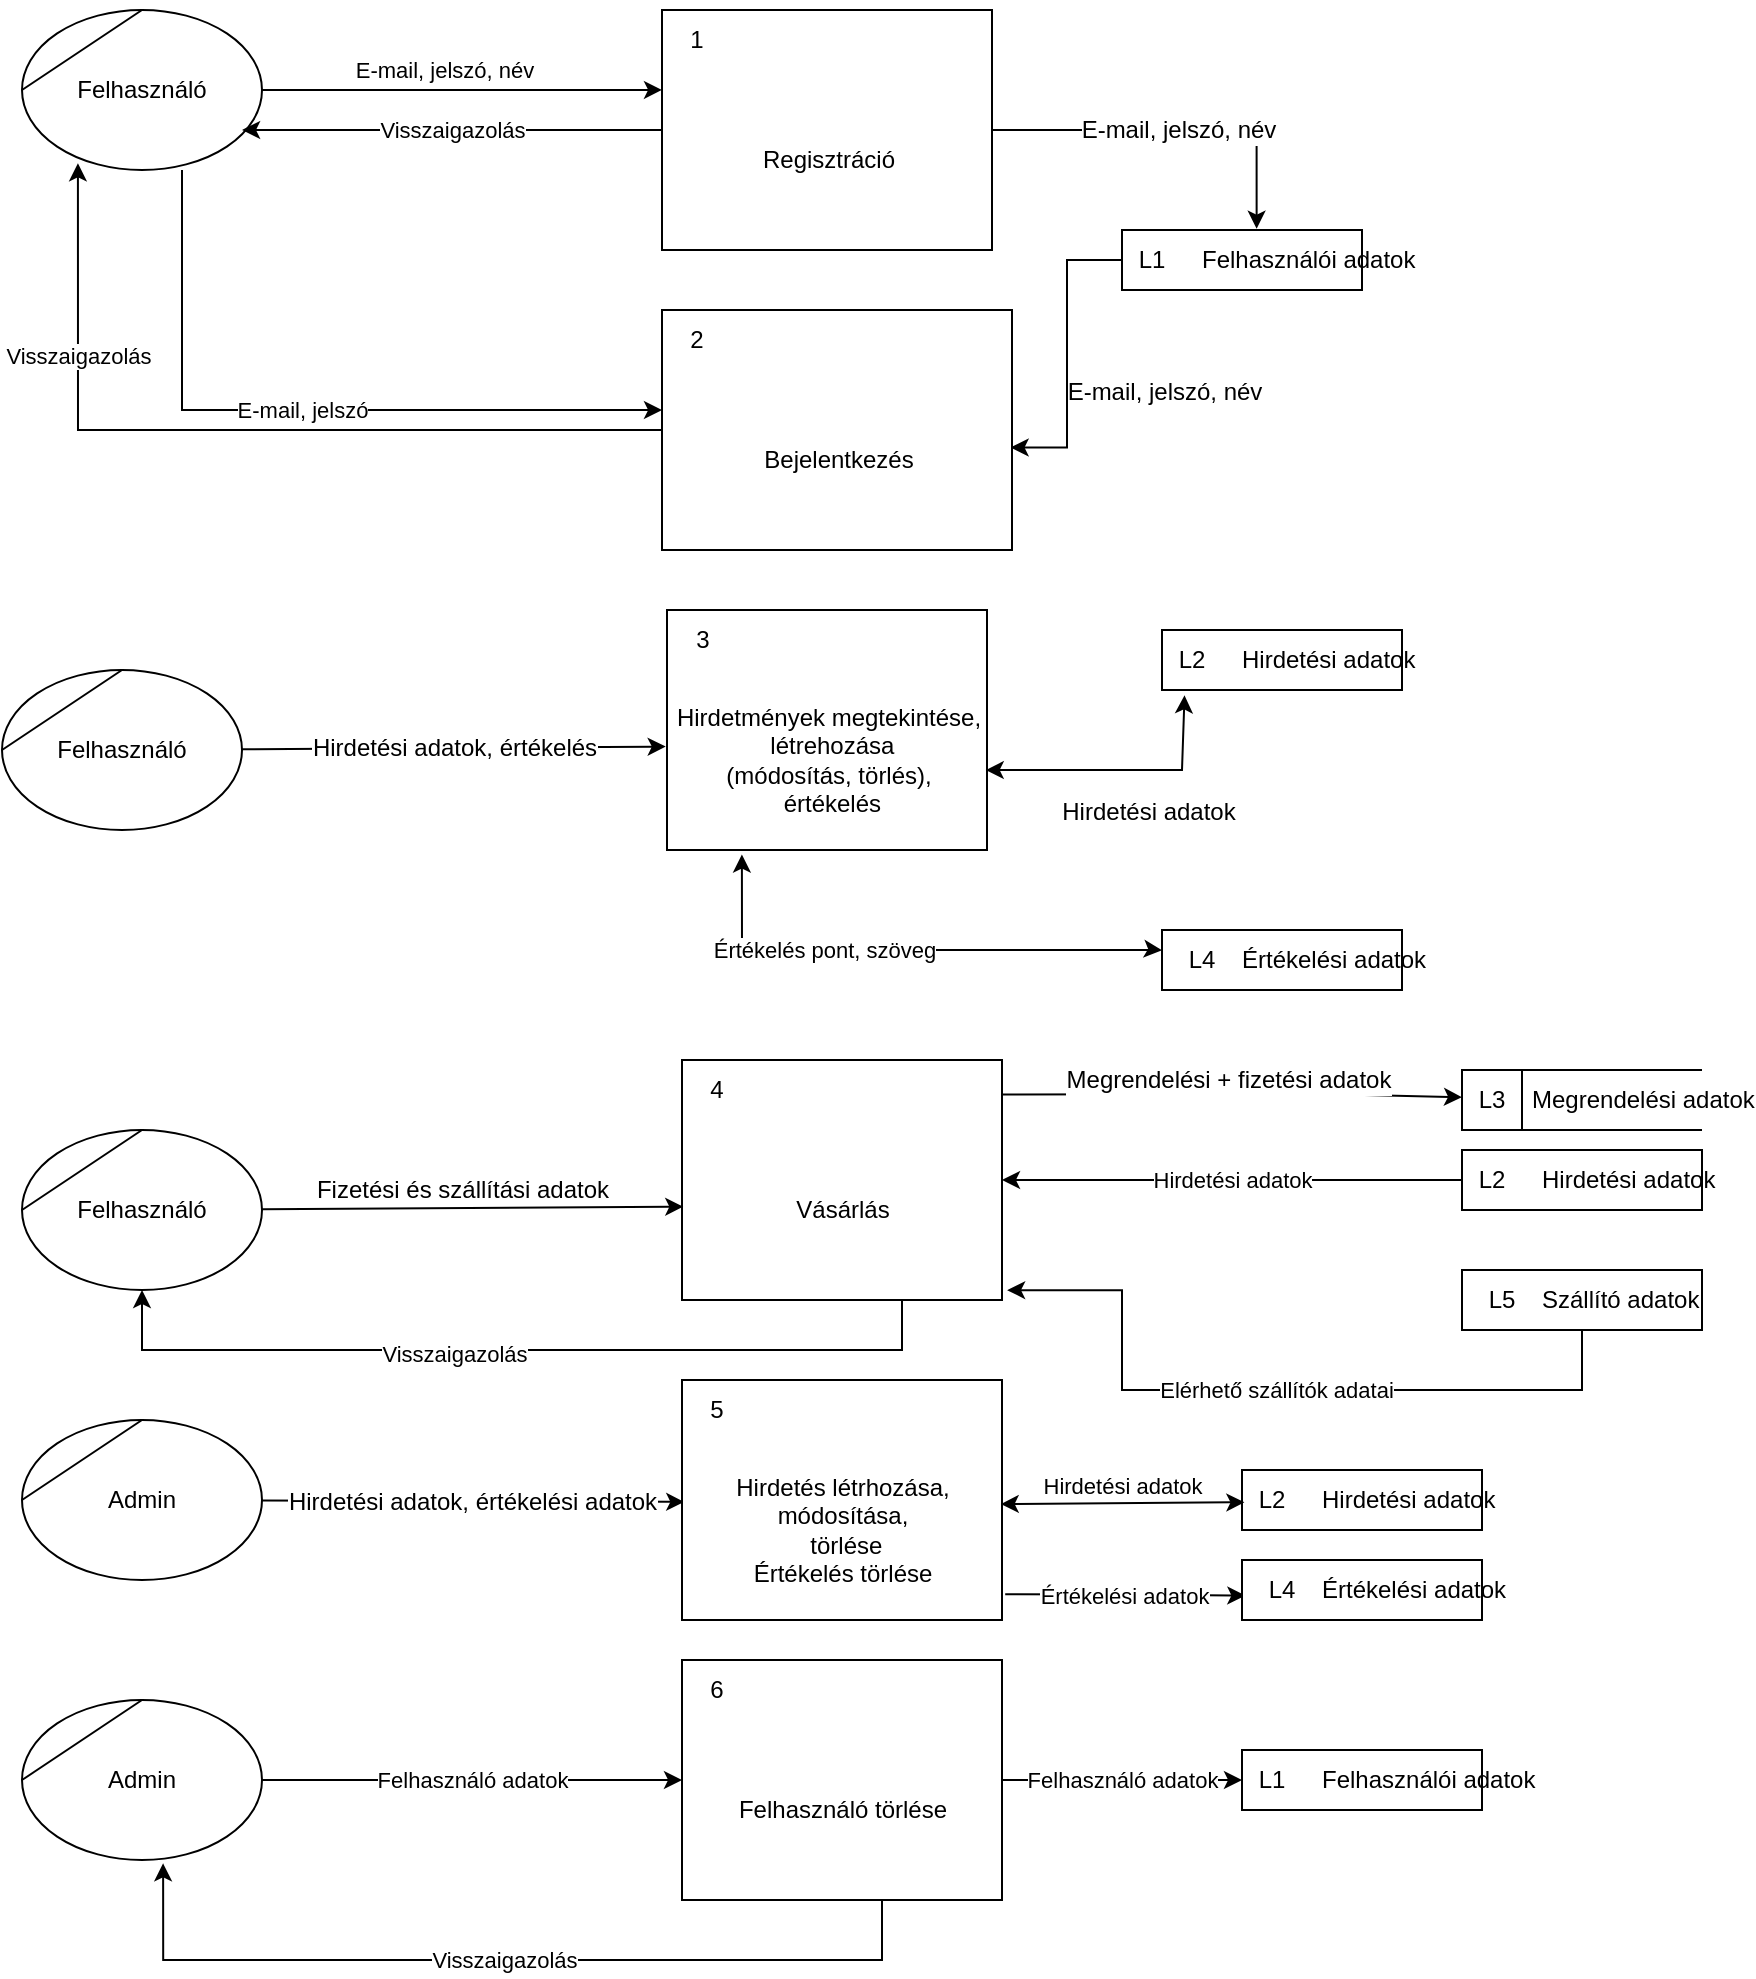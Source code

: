 <mxfile version="20.8.20" type="device"><diagram name="Page-1" id="DvjFBvJf3L-NlQ5-D-IN"><mxGraphModel dx="1059" dy="580" grid="1" gridSize="10" guides="1" tooltips="1" connect="1" arrows="1" fold="1" page="1" pageScale="1" pageWidth="827" pageHeight="1169" math="0" shadow="0"><root><mxCell id="0"/><mxCell id="1" parent="0"/><mxCell id="z8lDRwmuvihOMrb7tYAK-5" value="E-mail, jelszó, név" style="edgeStyle=orthogonalEdgeStyle;rounded=0;orthogonalLoop=1;jettySize=auto;html=1;entryX=0;entryY=0.333;entryDx=0;entryDy=0;entryPerimeter=0;" parent="1" source="z8lDRwmuvihOMrb7tYAK-1" target="z8lDRwmuvihOMrb7tYAK-2" edge="1"><mxGeometry x="-0.093" y="10" relative="1" as="geometry"><mxPoint as="offset"/></mxGeometry></mxCell><mxCell id="z8lDRwmuvihOMrb7tYAK-11" value="E-mail, jelszó" style="edgeStyle=orthogonalEdgeStyle;rounded=0;orthogonalLoop=1;jettySize=auto;html=1;entryX=0;entryY=0.417;entryDx=0;entryDy=0;entryPerimeter=0;" parent="1" source="z8lDRwmuvihOMrb7tYAK-1" target="z8lDRwmuvihOMrb7tYAK-7" edge="1"><mxGeometry relative="1" as="geometry"><mxPoint x="130" y="240" as="targetPoint"/><Array as="points"><mxPoint x="140" y="260"/></Array></mxGeometry></mxCell><mxCell id="z8lDRwmuvihOMrb7tYAK-1" value="Felhasználó" style="shape=stencil(tZRtjoMgEIZPw98GJR6gYXfvQe10nZQCAbYft99RNKlW7GajiTGZeeXhnZGBCRka5YCVvGHig5VlwTm9Kb5NYhUc1DElr8qjOmhISojenuGGx9gz0DTgMbaq+GR8T9+0j5C1NYYgaE0YKU86wRQaWsvvCdZv/xhFjvgXiOB7kynLyq+/Y3fVNuBiI79j7OB+db/rgceOi61+3Grg4v9YISmTO9xCHlR9/vb2xxxnzYDW6AK8OfLTeZzO66ynzM5CnqyHBUsn1DqN9UITnWoH/kUY5Iu9PtVUzRY1jx4IGk22K9UioSs+44+uvFxl3bKX1nTZdE12iV8=);whiteSpace=wrap;html=1;strokeColor=default;fontFamily=Helvetica;fontSize=12;fontColor=default;fillColor=default;" parent="1" vertex="1"><mxGeometry x="60" y="60" width="120" height="80" as="geometry"/></mxCell><mxCell id="z8lDRwmuvihOMrb7tYAK-6" value="Visszaigazolás" style="edgeStyle=orthogonalEdgeStyle;rounded=0;orthogonalLoop=1;jettySize=auto;html=1;entryX=0.917;entryY=0.75;entryDx=0;entryDy=0;entryPerimeter=0;" parent="1" source="z8lDRwmuvihOMrb7tYAK-2" target="z8lDRwmuvihOMrb7tYAK-1" edge="1"><mxGeometry relative="1" as="geometry"/></mxCell><mxCell id="z8lDRwmuvihOMrb7tYAK-17" style="edgeStyle=orthogonalEdgeStyle;rounded=0;orthogonalLoop=1;jettySize=auto;html=1;entryX=0.561;entryY=-0.021;entryDx=0;entryDy=0;entryPerimeter=0;" parent="1" source="z8lDRwmuvihOMrb7tYAK-2" target="z8lDRwmuvihOMrb7tYAK-15" edge="1"><mxGeometry relative="1" as="geometry"/></mxCell><mxCell id="z8lDRwmuvihOMrb7tYAK-20" value="E-mail, jelszó, név" style="edgeLabel;html=1;align=center;verticalAlign=middle;resizable=0;points=[];fontSize=12;fontFamily=Helvetica;fontColor=default;" parent="z8lDRwmuvihOMrb7tYAK-17" vertex="1" connectable="0"><mxGeometry x="0.026" relative="1" as="geometry"><mxPoint as="offset"/></mxGeometry></mxCell><mxCell id="z8lDRwmuvihOMrb7tYAK-2" value="Regisztráció" style="html=1;dashed=0;whitespace=wrap;shape=mxgraph.dfd.process2;align=center;container=1;collapsible=0;spacingTop=30;" parent="1" vertex="1"><mxGeometry x="380" y="60" width="165" height="120" as="geometry"/></mxCell><mxCell id="z8lDRwmuvihOMrb7tYAK-3" value="1" style="text;html=1;strokeColor=none;fillColor=none;align=center;verticalAlign=middle;whiteSpace=wrap;rounded=0;movable=0;resizable=0;rotatable=0;cloneable=0;deletable=0;connectable=0;allowArrows=0;pointerEvents=1;" parent="z8lDRwmuvihOMrb7tYAK-2" vertex="1"><mxGeometry width="35" height="30" as="geometry"/></mxCell><mxCell id="z8lDRwmuvihOMrb7tYAK-4" value="" style="text;html=1;strokeColor=none;fillColor=none;align=left;verticalAlign=middle;whiteSpace=wrap;rounded=0;movable=0;resizable=0;connectable=0;allowArrows=0;rotatable=0;cloneable=0;deletable=0;spacingLeft=6;autosize=1;resizeWidth=0;" parent="z8lDRwmuvihOMrb7tYAK-2" vertex="1"><mxGeometry x="35" y="-5" width="50" height="40" as="geometry"/></mxCell><mxCell id="z8lDRwmuvihOMrb7tYAK-13" value="Visszaigazolás" style="edgeStyle=orthogonalEdgeStyle;rounded=0;orthogonalLoop=1;jettySize=auto;html=1;entryX=0.233;entryY=0.958;entryDx=0;entryDy=0;entryPerimeter=0;" parent="1" source="z8lDRwmuvihOMrb7tYAK-7" target="z8lDRwmuvihOMrb7tYAK-1" edge="1"><mxGeometry x="0.55" relative="1" as="geometry"><mxPoint as="offset"/></mxGeometry></mxCell><mxCell id="z8lDRwmuvihOMrb7tYAK-24" value="E-mail, jelszó, név" style="edgeStyle=orthogonalEdgeStyle;rounded=0;orthogonalLoop=1;jettySize=auto;html=1;fontFamily=Helvetica;fontSize=12;fontColor=default;entryX=0.996;entryY=0.573;entryDx=0;entryDy=0;entryPerimeter=0;" parent="1" source="z8lDRwmuvihOMrb7tYAK-15" target="z8lDRwmuvihOMrb7tYAK-7" edge="1"><mxGeometry x="0.238" y="48" relative="1" as="geometry"><mxPoint y="1" as="offset"/></mxGeometry></mxCell><mxCell id="z8lDRwmuvihOMrb7tYAK-7" value="Bejelentkezés" style="html=1;dashed=0;whitespace=wrap;shape=mxgraph.dfd.process2;align=center;container=1;collapsible=0;spacingTop=30;" parent="1" vertex="1"><mxGeometry x="380" y="210" width="175" height="120" as="geometry"/></mxCell><mxCell id="z8lDRwmuvihOMrb7tYAK-8" value="2" style="text;html=1;strokeColor=none;fillColor=none;align=center;verticalAlign=middle;whiteSpace=wrap;rounded=0;movable=0;resizable=0;rotatable=0;cloneable=0;deletable=0;connectable=0;allowArrows=0;pointerEvents=1;" parent="z8lDRwmuvihOMrb7tYAK-7" vertex="1"><mxGeometry width="35" height="30" as="geometry"/></mxCell><mxCell id="z8lDRwmuvihOMrb7tYAK-9" value="" style="text;html=1;strokeColor=none;fillColor=none;align=left;verticalAlign=middle;whiteSpace=wrap;rounded=0;movable=0;resizable=0;connectable=0;allowArrows=0;rotatable=0;cloneable=0;deletable=0;spacingLeft=6;autosize=1;resizeWidth=0;" parent="z8lDRwmuvihOMrb7tYAK-7" vertex="1"><mxGeometry x="35" y="-5" width="50" height="40" as="geometry"/></mxCell><mxCell id="z8lDRwmuvihOMrb7tYAK-15" value="Felhasználói adatok" style="html=1;dashed=0;whitespace=wrap;shape=mxgraph.dfd.dataStoreID2;align=left;spacingLeft=38;container=1;collapsible=0;" parent="1" vertex="1"><mxGeometry x="610" y="170" width="120" height="30" as="geometry"/></mxCell><mxCell id="z8lDRwmuvihOMrb7tYAK-16" value="L1" style="text;html=1;strokeColor=none;fillColor=none;align=center;verticalAlign=middle;whiteSpace=wrap;rounded=0;movable=0;resizable=0;rotatable=0;cloneable=0;deletable=0;allowArrows=0;connectable=0;" parent="z8lDRwmuvihOMrb7tYAK-15" vertex="1"><mxGeometry width="30" height="30" as="geometry"/></mxCell><mxCell id="z8lDRwmuvihOMrb7tYAK-28" value="Hirdetési adatok, értékelés" style="rounded=0;orthogonalLoop=1;jettySize=auto;html=1;entryX=-0.004;entryY=0.569;entryDx=0;entryDy=0;entryPerimeter=0;fontFamily=Helvetica;fontSize=12;fontColor=default;" parent="1" source="z8lDRwmuvihOMrb7tYAK-22" target="z8lDRwmuvihOMrb7tYAK-25" edge="1"><mxGeometry relative="1" as="geometry"/></mxCell><mxCell id="z8lDRwmuvihOMrb7tYAK-22" value="Felhasználó" style="shape=stencil(tZRtjoMgEIZPw98GJR6gYXfvQe10nZQCAbYft99RNKlW7GajiTGZeeXhnZGBCRka5YCVvGHig5VlwTm9Kb5NYhUc1DElr8qjOmhISojenuGGx9gz0DTgMbaq+GR8T9+0j5C1NYYgaE0YKU86wRQaWsvvCdZv/xhFjvgXiOB7kynLyq+/Y3fVNuBiI79j7OB+db/rgceOi61+3Grg4v9YISmTO9xCHlR9/vb2xxxnzYDW6AK8OfLTeZzO66ynzM5CnqyHBUsn1DqN9UITnWoH/kUY5Iu9PtVUzRY1jx4IGk22K9UioSs+44+uvFxl3bKX1nTZdE12iV8=);whiteSpace=wrap;html=1;strokeColor=default;fontFamily=Helvetica;fontSize=12;fontColor=default;fillColor=default;" parent="1" vertex="1"><mxGeometry x="50" y="390" width="120" height="80" as="geometry"/></mxCell><mxCell id="pwpsIvWv1hVvPI0nKZ3A-24" style="endArrow=classic;startArrow=classic;html=1;rounded=0;verticalAlign=bottom;exitX=0.234;exitY=1.019;exitDx=0;exitDy=0;exitPerimeter=0;" edge="1" parent="1" source="z8lDRwmuvihOMrb7tYAK-25" target="pwpsIvWv1hVvPI0nKZ3A-22"><mxGeometry relative="1" as="geometry"><mxPoint x="460" y="530" as="targetPoint"/><Array as="points"><mxPoint x="420" y="530"/><mxPoint x="629" y="530"/></Array></mxGeometry></mxCell><mxCell id="pwpsIvWv1hVvPI0nKZ3A-25" value="Értékelés pont, szöveg" style="edgeLabel;html=1;align=center;verticalAlign=middle;resizable=0;points=[];" vertex="1" connectable="0" parent="pwpsIvWv1hVvPI0nKZ3A-24"><mxGeometry x="-0.307" relative="1" as="geometry"><mxPoint x="-1" as="offset"/></mxGeometry></mxCell><mxCell id="z8lDRwmuvihOMrb7tYAK-25" value="Hirdetmények megtekintése,&lt;br&gt;&amp;nbsp;létrehozása&lt;br&gt;(módosítás, törlés),&lt;br&gt;&amp;nbsp;értékelés" style="html=1;dashed=0;whitespace=wrap;shape=mxgraph.dfd.process;align=center;container=1;collapsible=0;spacingTop=30;strokeColor=default;fontFamily=Helvetica;fontSize=12;fontColor=default;fillColor=default;" parent="1" vertex="1"><mxGeometry x="382.5" y="360" width="160" height="120" as="geometry"/></mxCell><mxCell id="z8lDRwmuvihOMrb7tYAK-26" value="3" style="text;html=1;strokeColor=none;fillColor=none;align=center;verticalAlign=middle;whiteSpace=wrap;rounded=0;movable=0;resizable=0;rotatable=0;cloneable=0;deletable=0;connectable=0;allowArrows=0;pointerEvents=1;fontSize=12;fontFamily=Helvetica;fontColor=default;" parent="z8lDRwmuvihOMrb7tYAK-25" vertex="1"><mxGeometry width="35" height="30" as="geometry"/></mxCell><mxCell id="z8lDRwmuvihOMrb7tYAK-27" value="" style="text;html=1;strokeColor=none;fillColor=none;align=left;verticalAlign=middle;whiteSpace=wrap;rounded=0;movable=0;resizable=0;connectable=0;allowArrows=0;rotatable=0;cloneable=0;deletable=0;spacingLeft=6;autosize=1;resizeWidth=0;fontSize=12;fontFamily=Helvetica;fontColor=default;" parent="z8lDRwmuvihOMrb7tYAK-25" vertex="1"><mxGeometry x="35" y="-5" width="50" height="40" as="geometry"/></mxCell><mxCell id="z8lDRwmuvihOMrb7tYAK-29" value="Hirdetési adatok" style="html=1;dashed=0;whitespace=wrap;shape=mxgraph.dfd.dataStoreID2;align=left;spacingLeft=38;container=1;collapsible=0;" parent="1" vertex="1"><mxGeometry x="630" y="370" width="120" height="30" as="geometry"/></mxCell><mxCell id="z8lDRwmuvihOMrb7tYAK-30" value="L2" style="text;html=1;strokeColor=none;fillColor=none;align=center;verticalAlign=middle;whiteSpace=wrap;rounded=0;movable=0;resizable=0;rotatable=0;cloneable=0;deletable=0;allowArrows=0;connectable=0;fontSize=12;fontFamily=Helvetica;fontColor=default;" parent="z8lDRwmuvihOMrb7tYAK-29" vertex="1"><mxGeometry width="30" height="30" as="geometry"/></mxCell><mxCell id="z8lDRwmuvihOMrb7tYAK-33" value="Hirdetési adatok" style="endArrow=classic;startArrow=classic;html=1;rounded=0;verticalAlign=bottom;fontFamily=Helvetica;fontSize=12;fontColor=default;elbow=vertical;entryX=0.094;entryY=1.089;entryDx=0;entryDy=0;entryPerimeter=0;exitX=0.996;exitY=0.667;exitDx=0;exitDy=0;exitPerimeter=0;" parent="1" source="z8lDRwmuvihOMrb7tYAK-25" target="z8lDRwmuvihOMrb7tYAK-29" edge="1"><mxGeometry x="0.205" y="-30" width="50" height="50" relative="1" as="geometry"><mxPoint x="542.5" y="440" as="sourcePoint"/><mxPoint x="662.5" y="440" as="targetPoint"/><Array as="points"><mxPoint x="640" y="440"/></Array><mxPoint as="offset"/></mxGeometry></mxCell><mxCell id="z8lDRwmuvihOMrb7tYAK-42" value="Megrendelési + fizetési adatok" style="edgeStyle=none;rounded=0;orthogonalLoop=1;jettySize=auto;html=1;fontFamily=Helvetica;fontSize=12;fontColor=default;elbow=vertical;exitX=0.996;exitY=0.144;exitDx=0;exitDy=0;exitPerimeter=0;" parent="1" source="z8lDRwmuvihOMrb7tYAK-34" target="z8lDRwmuvihOMrb7tYAK-40" edge="1"><mxGeometry x="-0.011" y="7" relative="1" as="geometry"><Array as="points"><mxPoint x="710" y="602"/></Array><mxPoint as="offset"/></mxGeometry></mxCell><mxCell id="pwpsIvWv1hVvPI0nKZ3A-27" style="edgeStyle=orthogonalEdgeStyle;rounded=0;orthogonalLoop=1;jettySize=auto;html=1;entryX=0.5;entryY=1;entryDx=0;entryDy=0;" edge="1" parent="1" source="z8lDRwmuvihOMrb7tYAK-34" target="z8lDRwmuvihOMrb7tYAK-37"><mxGeometry relative="1" as="geometry"><mxPoint x="470" y="730" as="targetPoint"/><Array as="points"><mxPoint x="500" y="730"/><mxPoint x="120" y="730"/></Array></mxGeometry></mxCell><mxCell id="pwpsIvWv1hVvPI0nKZ3A-28" value="Visszaigazolás" style="edgeLabel;html=1;align=center;verticalAlign=middle;resizable=0;points=[];" vertex="1" connectable="0" parent="pwpsIvWv1hVvPI0nKZ3A-27"><mxGeometry x="0.147" y="2" relative="1" as="geometry"><mxPoint as="offset"/></mxGeometry></mxCell><mxCell id="z8lDRwmuvihOMrb7tYAK-34" value="Vásárlás" style="html=1;dashed=0;whitespace=wrap;shape=mxgraph.dfd.process;align=center;container=1;collapsible=0;spacingTop=30;strokeColor=default;fontFamily=Helvetica;fontSize=12;fontColor=default;fillColor=default;" parent="1" vertex="1"><mxGeometry x="390" y="585" width="160" height="120" as="geometry"/></mxCell><mxCell id="z8lDRwmuvihOMrb7tYAK-35" value="4" style="text;html=1;strokeColor=none;fillColor=none;align=center;verticalAlign=middle;whiteSpace=wrap;rounded=0;movable=0;resizable=0;rotatable=0;cloneable=0;deletable=0;connectable=0;allowArrows=0;pointerEvents=1;fontSize=12;fontFamily=Helvetica;fontColor=default;" parent="z8lDRwmuvihOMrb7tYAK-34" vertex="1"><mxGeometry width="35" height="30" as="geometry"/></mxCell><mxCell id="z8lDRwmuvihOMrb7tYAK-36" value="" style="text;html=1;strokeColor=none;fillColor=none;align=left;verticalAlign=middle;whiteSpace=wrap;rounded=0;movable=0;resizable=0;connectable=0;allowArrows=0;rotatable=0;cloneable=0;deletable=0;spacingLeft=6;autosize=1;resizeWidth=0;fontSize=12;fontFamily=Helvetica;fontColor=default;" parent="z8lDRwmuvihOMrb7tYAK-34" vertex="1"><mxGeometry x="35" y="-5" width="50" height="40" as="geometry"/></mxCell><mxCell id="z8lDRwmuvihOMrb7tYAK-39" value="Fizetési és szállítási adatok" style="edgeStyle=none;rounded=0;orthogonalLoop=1;jettySize=auto;html=1;entryX=0.004;entryY=0.611;entryDx=0;entryDy=0;entryPerimeter=0;fontFamily=Helvetica;fontSize=12;fontColor=default;elbow=vertical;" parent="1" source="z8lDRwmuvihOMrb7tYAK-37" target="z8lDRwmuvihOMrb7tYAK-34" edge="1"><mxGeometry x="-0.05" y="9" relative="1" as="geometry"><mxPoint as="offset"/></mxGeometry></mxCell><mxCell id="z8lDRwmuvihOMrb7tYAK-37" value="Felhasználó" style="shape=stencil(tZRtjoMgEIZPw98GJR6gYXfvQe10nZQCAbYft99RNKlW7GajiTGZeeXhnZGBCRka5YCVvGHig5VlwTm9Kb5NYhUc1DElr8qjOmhISojenuGGx9gz0DTgMbaq+GR8T9+0j5C1NYYgaE0YKU86wRQaWsvvCdZv/xhFjvgXiOB7kynLyq+/Y3fVNuBiI79j7OB+db/rgceOi61+3Grg4v9YISmTO9xCHlR9/vb2xxxnzYDW6AK8OfLTeZzO66ynzM5CnqyHBUsn1DqN9UITnWoH/kUY5Iu9PtVUzRY1jx4IGk22K9UioSs+44+uvFxl3bKX1nTZdE12iV8=);whiteSpace=wrap;html=1;strokeColor=default;fontFamily=Helvetica;fontSize=12;fontColor=default;fillColor=default;" parent="1" vertex="1"><mxGeometry x="60" y="620" width="120" height="80" as="geometry"/></mxCell><mxCell id="z8lDRwmuvihOMrb7tYAK-40" value="Megrendelési adatok" style="html=1;dashed=0;whitespace=wrap;shape=mxgraph.dfd.dataStoreID;align=left;spacingLeft=33;container=1;collapsible=0;autosize=0;strokeColor=default;fontFamily=Helvetica;fontSize=12;fontColor=default;fillColor=default;" parent="1" vertex="1"><mxGeometry x="780" y="590" width="120" height="30" as="geometry"/></mxCell><mxCell id="z8lDRwmuvihOMrb7tYAK-41" value="L3" style="text;html=1;strokeColor=none;fillColor=none;align=center;verticalAlign=middle;whiteSpace=wrap;rounded=0;movable=0;resizable=0;rotatable=0;cloneable=0;deletable=0;allowArrows=0;connectable=0;fontSize=12;fontFamily=Helvetica;fontColor=default;" parent="z8lDRwmuvihOMrb7tYAK-40" vertex="1"><mxGeometry width="30" height="30" as="geometry"/></mxCell><mxCell id="z8lDRwmuvihOMrb7tYAK-49" value="Hirdetési adatok, értékelési adatok" style="edgeStyle=none;rounded=0;orthogonalLoop=1;jettySize=auto;html=1;entryX=0.007;entryY=0.508;entryDx=0;entryDy=0;entryPerimeter=0;fontFamily=Helvetica;fontSize=12;fontColor=default;elbow=vertical;" parent="1" source="z8lDRwmuvihOMrb7tYAK-45" target="z8lDRwmuvihOMrb7tYAK-46" edge="1"><mxGeometry relative="1" as="geometry"/></mxCell><mxCell id="z8lDRwmuvihOMrb7tYAK-45" value="Admin" style="shape=stencil(tZRtjoMgEIZPw98GJR6gYXfvQe10nZQCAbYft99RNKlW7GajiTGZeeXhnZGBCRka5YCVvGHig5VlwTm9Kb5NYhUc1DElr8qjOmhISojenuGGx9gz0DTgMbaq+GR8T9+0j5C1NYYgaE0YKU86wRQaWsvvCdZv/xhFjvgXiOB7kynLyq+/Y3fVNuBiI79j7OB+db/rgceOi61+3Grg4v9YISmTO9xCHlR9/vb2xxxnzYDW6AK8OfLTeZzO66ynzM5CnqyHBUsn1DqN9UITnWoH/kUY5Iu9PtVUzRY1jx4IGk22K9UioSs+44+uvFxl3bKX1nTZdE12iV8=);whiteSpace=wrap;html=1;" parent="1" vertex="1"><mxGeometry x="60" y="765" width="120" height="80" as="geometry"/></mxCell><mxCell id="pwpsIvWv1hVvPI0nKZ3A-38" value="Értékelési adatok" style="edgeStyle=orthogonalEdgeStyle;rounded=0;orthogonalLoop=1;jettySize=auto;html=1;entryX=0.014;entryY=0.593;entryDx=0;entryDy=0;entryPerimeter=0;exitX=1.01;exitY=0.893;exitDx=0;exitDy=0;exitPerimeter=0;" edge="1" parent="1" source="z8lDRwmuvihOMrb7tYAK-46" target="pwpsIvWv1hVvPI0nKZ3A-35"><mxGeometry relative="1" as="geometry"/></mxCell><mxCell id="z8lDRwmuvihOMrb7tYAK-46" value="Hirdetés létrhozása, &lt;br&gt;módosítása,&lt;br&gt;&amp;nbsp;törlése&lt;br&gt;Értékelés törlése&lt;br&gt;" style="html=1;dashed=0;whitespace=wrap;shape=mxgraph.dfd.process;align=center;container=1;collapsible=0;spacingTop=30;strokeColor=default;fontFamily=Helvetica;fontSize=12;fontColor=default;fillColor=default;" parent="1" vertex="1"><mxGeometry x="390" y="745" width="160" height="120" as="geometry"/></mxCell><mxCell id="z8lDRwmuvihOMrb7tYAK-47" value="5" style="text;html=1;strokeColor=none;fillColor=none;align=center;verticalAlign=middle;whiteSpace=wrap;rounded=0;movable=0;resizable=0;rotatable=0;cloneable=0;deletable=0;connectable=0;allowArrows=0;pointerEvents=1;fontSize=12;fontFamily=Helvetica;fontColor=default;" parent="z8lDRwmuvihOMrb7tYAK-46" vertex="1"><mxGeometry width="35" height="30" as="geometry"/></mxCell><mxCell id="z8lDRwmuvihOMrb7tYAK-48" value="" style="text;html=1;strokeColor=none;fillColor=none;align=left;verticalAlign=middle;whiteSpace=wrap;rounded=0;movable=0;resizable=0;connectable=0;allowArrows=0;rotatable=0;cloneable=0;deletable=0;spacingLeft=6;autosize=1;resizeWidth=0;fontSize=12;fontFamily=Helvetica;fontColor=default;" parent="z8lDRwmuvihOMrb7tYAK-46" vertex="1"><mxGeometry x="35" y="-5" width="50" height="40" as="geometry"/></mxCell><mxCell id="pwpsIvWv1hVvPI0nKZ3A-3" value="Hirdetési adatok" style="html=1;dashed=0;whitespace=wrap;shape=mxgraph.dfd.dataStoreID2;align=left;spacingLeft=38;container=1;collapsible=0;" vertex="1" parent="1"><mxGeometry x="670" y="790" width="120" height="30" as="geometry"/></mxCell><mxCell id="pwpsIvWv1hVvPI0nKZ3A-4" value="L2" style="text;html=1;strokeColor=none;fillColor=none;align=center;verticalAlign=middle;whiteSpace=wrap;rounded=0;movable=0;resizable=0;rotatable=0;cloneable=0;deletable=0;allowArrows=0;connectable=0;fontSize=12;fontFamily=Helvetica;fontColor=default;" vertex="1" parent="pwpsIvWv1hVvPI0nKZ3A-3"><mxGeometry width="30" height="30" as="geometry"/></mxCell><mxCell id="pwpsIvWv1hVvPI0nKZ3A-7" value="Hirdetési adatok" style="endArrow=classic;startArrow=classic;html=1;rounded=0;verticalAlign=bottom;entryX=0.01;entryY=0.538;entryDx=0;entryDy=0;entryPerimeter=0;exitX=0.996;exitY=0.517;exitDx=0;exitDy=0;exitPerimeter=0;" edge="1" parent="1" source="z8lDRwmuvihOMrb7tYAK-46" target="pwpsIvWv1hVvPI0nKZ3A-3"><mxGeometry width="50" height="50" relative="1" as="geometry"><mxPoint x="550" y="804.29" as="sourcePoint"/><mxPoint x="670" y="804.29" as="targetPoint"/></mxGeometry></mxCell><mxCell id="pwpsIvWv1hVvPI0nKZ3A-12" value="Felhasználó adatok" style="edgeStyle=orthogonalEdgeStyle;rounded=0;orthogonalLoop=1;jettySize=auto;html=1;" edge="1" parent="1" source="pwpsIvWv1hVvPI0nKZ3A-8" target="pwpsIvWv1hVvPI0nKZ3A-9"><mxGeometry relative="1" as="geometry"/></mxCell><mxCell id="pwpsIvWv1hVvPI0nKZ3A-8" value="Admin" style="shape=stencil(tZRtjoMgEIZPw98GJR6gYXfvQe10nZQCAbYft99RNKlW7GajiTGZeeXhnZGBCRka5YCVvGHig5VlwTm9Kb5NYhUc1DElr8qjOmhISojenuGGx9gz0DTgMbaq+GR8T9+0j5C1NYYgaE0YKU86wRQaWsvvCdZv/xhFjvgXiOB7kynLyq+/Y3fVNuBiI79j7OB+db/rgceOi61+3Grg4v9YISmTO9xCHlR9/vb2xxxnzYDW6AK8OfLTeZzO66ynzM5CnqyHBUsn1DqN9UITnWoH/kUY5Iu9PtVUzRY1jx4IGk22K9UioSs+44+uvFxl3bKX1nTZdE12iV8=);whiteSpace=wrap;html=1;" vertex="1" parent="1"><mxGeometry x="60" y="905" width="120" height="80" as="geometry"/></mxCell><mxCell id="pwpsIvWv1hVvPI0nKZ3A-17" value="Felhasználó adatok" style="edgeStyle=orthogonalEdgeStyle;rounded=0;orthogonalLoop=1;jettySize=auto;html=1;entryX=0;entryY=0.5;entryDx=0;entryDy=0;entryPerimeter=0;" edge="1" parent="1" source="pwpsIvWv1hVvPI0nKZ3A-9" target="pwpsIvWv1hVvPI0nKZ3A-15"><mxGeometry relative="1" as="geometry"/></mxCell><mxCell id="pwpsIvWv1hVvPI0nKZ3A-21" value="Visszaigazolás" style="edgeStyle=orthogonalEdgeStyle;rounded=0;orthogonalLoop=1;jettySize=auto;html=1;entryX=0.588;entryY=1.021;entryDx=0;entryDy=0;entryPerimeter=0;" edge="1" parent="1" source="pwpsIvWv1hVvPI0nKZ3A-9" target="pwpsIvWv1hVvPI0nKZ3A-8"><mxGeometry relative="1" as="geometry"><mxPoint x="130" y="1085" as="targetPoint"/><Array as="points"><mxPoint x="490" y="1035"/><mxPoint x="131" y="1035"/></Array></mxGeometry></mxCell><mxCell id="pwpsIvWv1hVvPI0nKZ3A-9" value="Felhasználó törlése" style="html=1;dashed=0;whitespace=wrap;shape=mxgraph.dfd.process2;align=center;container=1;collapsible=0;spacingTop=30;" vertex="1" parent="1"><mxGeometry x="390" y="885" width="160" height="120" as="geometry"/></mxCell><mxCell id="pwpsIvWv1hVvPI0nKZ3A-10" value="6" style="text;html=1;strokeColor=none;fillColor=none;align=center;verticalAlign=middle;whiteSpace=wrap;rounded=0;movable=0;resizable=0;rotatable=0;cloneable=0;deletable=0;connectable=0;allowArrows=0;pointerEvents=1;" vertex="1" parent="pwpsIvWv1hVvPI0nKZ3A-9"><mxGeometry width="35" height="30" as="geometry"/></mxCell><mxCell id="pwpsIvWv1hVvPI0nKZ3A-11" value="" style="text;html=1;strokeColor=none;fillColor=none;align=left;verticalAlign=middle;whiteSpace=wrap;rounded=0;movable=0;resizable=0;connectable=0;allowArrows=0;rotatable=0;cloneable=0;deletable=0;spacingLeft=6;autosize=1;resizeWidth=0;" vertex="1" parent="pwpsIvWv1hVvPI0nKZ3A-9"><mxGeometry x="35" y="-5" width="50" height="40" as="geometry"/></mxCell><mxCell id="pwpsIvWv1hVvPI0nKZ3A-15" value="Felhasználói adatok" style="html=1;dashed=0;whitespace=wrap;shape=mxgraph.dfd.dataStoreID2;align=left;spacingLeft=38;container=1;collapsible=0;" vertex="1" parent="1"><mxGeometry x="670" y="930" width="120" height="30" as="geometry"/></mxCell><mxCell id="pwpsIvWv1hVvPI0nKZ3A-16" value="L1" style="text;html=1;strokeColor=none;fillColor=none;align=center;verticalAlign=middle;whiteSpace=wrap;rounded=0;movable=0;resizable=0;rotatable=0;cloneable=0;deletable=0;allowArrows=0;connectable=0;" vertex="1" parent="pwpsIvWv1hVvPI0nKZ3A-15"><mxGeometry width="30" height="30" as="geometry"/></mxCell><mxCell id="pwpsIvWv1hVvPI0nKZ3A-22" value="Értékelési adatok" style="html=1;dashed=0;whitespace=wrap;shape=mxgraph.dfd.dataStoreID2;align=left;spacingLeft=38;container=1;collapsible=0;" vertex="1" parent="1"><mxGeometry x="630" y="520" width="120" height="30" as="geometry"/></mxCell><mxCell id="pwpsIvWv1hVvPI0nKZ3A-23" value="L4" style="text;html=1;strokeColor=none;fillColor=none;align=center;verticalAlign=middle;whiteSpace=wrap;rounded=0;connectable=0;allowArrows=0;movable=0;resizable=0;rotatable=0;cloneable=0;deletable=0;" vertex="1" parent="pwpsIvWv1hVvPI0nKZ3A-22"><mxGeometry x="5" width="30" height="30" as="geometry"/></mxCell><mxCell id="pwpsIvWv1hVvPI0nKZ3A-31" value="Elérhető szállítók adatai" style="edgeStyle=orthogonalEdgeStyle;rounded=0;orthogonalLoop=1;jettySize=auto;html=1;entryX=1.016;entryY=0.959;entryDx=0;entryDy=0;entryPerimeter=0;" edge="1" parent="1" source="pwpsIvWv1hVvPI0nKZ3A-29" target="z8lDRwmuvihOMrb7tYAK-34"><mxGeometry relative="1" as="geometry"><mxPoint x="560" y="700" as="targetPoint"/><Array as="points"><mxPoint x="610" y="750"/><mxPoint x="610" y="700"/></Array></mxGeometry></mxCell><mxCell id="pwpsIvWv1hVvPI0nKZ3A-29" value="Szállító adatok" style="html=1;dashed=0;whitespace=wrap;shape=mxgraph.dfd.dataStoreID2;align=left;spacingLeft=38;container=1;collapsible=0;" vertex="1" parent="1"><mxGeometry x="780" y="690" width="120" height="30" as="geometry"/></mxCell><mxCell id="pwpsIvWv1hVvPI0nKZ3A-30" value="L5" style="text;html=1;strokeColor=none;fillColor=none;align=center;verticalAlign=middle;whiteSpace=wrap;rounded=0;connectable=0;allowArrows=0;movable=0;resizable=0;rotatable=0;cloneable=0;deletable=0;" vertex="1" parent="pwpsIvWv1hVvPI0nKZ3A-29"><mxGeometry x="5" width="30" height="30" as="geometry"/></mxCell><mxCell id="pwpsIvWv1hVvPI0nKZ3A-34" value="Hirdetési adatok" style="edgeStyle=orthogonalEdgeStyle;rounded=0;orthogonalLoop=1;jettySize=auto;html=1;" edge="1" parent="1" source="pwpsIvWv1hVvPI0nKZ3A-32" target="z8lDRwmuvihOMrb7tYAK-34"><mxGeometry relative="1" as="geometry"/></mxCell><mxCell id="pwpsIvWv1hVvPI0nKZ3A-32" value="Hirdetési adatok" style="html=1;dashed=0;whitespace=wrap;shape=mxgraph.dfd.dataStoreID2;align=left;spacingLeft=38;container=1;collapsible=0;" vertex="1" parent="1"><mxGeometry x="780" y="630" width="120" height="30" as="geometry"/></mxCell><mxCell id="pwpsIvWv1hVvPI0nKZ3A-33" value="L2" style="text;html=1;strokeColor=none;fillColor=none;align=center;verticalAlign=middle;whiteSpace=wrap;rounded=0;movable=0;resizable=0;rotatable=0;cloneable=0;deletable=0;allowArrows=0;connectable=0;fontSize=12;fontFamily=Helvetica;fontColor=default;" vertex="1" parent="pwpsIvWv1hVvPI0nKZ3A-32"><mxGeometry width="30" height="30" as="geometry"/></mxCell><mxCell id="pwpsIvWv1hVvPI0nKZ3A-35" value="Értékelési adatok" style="html=1;dashed=0;whitespace=wrap;shape=mxgraph.dfd.dataStoreID2;align=left;spacingLeft=38;container=1;collapsible=0;" vertex="1" parent="1"><mxGeometry x="670" y="835" width="120" height="30" as="geometry"/></mxCell><mxCell id="pwpsIvWv1hVvPI0nKZ3A-36" value="L4" style="text;html=1;strokeColor=none;fillColor=none;align=center;verticalAlign=middle;whiteSpace=wrap;rounded=0;connectable=0;allowArrows=0;movable=0;resizable=0;rotatable=0;cloneable=0;deletable=0;" vertex="1" parent="pwpsIvWv1hVvPI0nKZ3A-35"><mxGeometry x="5" width="30" height="30" as="geometry"/></mxCell></root></mxGraphModel></diagram></mxfile>